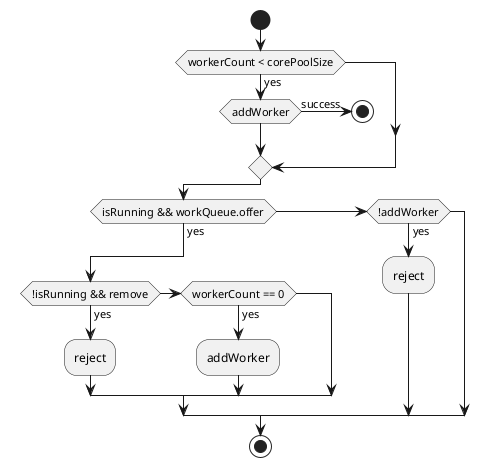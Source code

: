 @startuml
start
if (workerCount < corePoolSize) then (yes)
    if(addWorker) then(success)
        stop
    endif
endif

if (isRunning && workQueue.offer) then (yes)
    if(!isRunning && remove) then(yes)
        :reject;
    elseif(workerCount == 0) then (yes)
        :addWorker;
    endif
elseif (!addWorker) then (yes)
    :reject;
endif
stop
@enduml